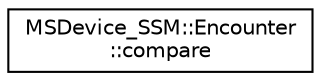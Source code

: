 digraph "Graphical Class Hierarchy"
{
  edge [fontname="Helvetica",fontsize="10",labelfontname="Helvetica",labelfontsize="10"];
  node [fontname="Helvetica",fontsize="10",shape=record];
  rankdir="LR";
  Node0 [label="MSDevice_SSM::Encounter\l::compare",height=0.2,width=0.4,color="black", fillcolor="white", style="filled",URL="$de/d2b/struct_m_s_device___s_s_m_1_1_encounter_1_1compare.html",tooltip="Compares encounters regarding to their start time. "];
}
